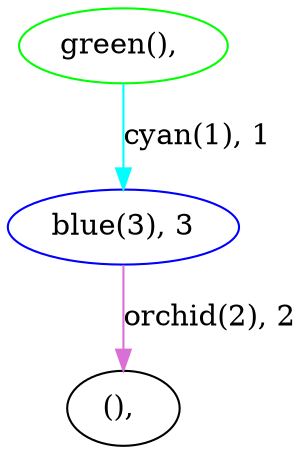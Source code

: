digraph foo {
    n1 [color=blue, b=3, label="blue(3), 3", a=4];
    n2 [label="(), "];
    n3 [color=green, label="green(), ", a=3];
    n1 -> n2 [color=orchid, b=2, label="orchid(2), 2", a=5];
    n3 -> n1 [color=cyan, label="cyan(1), 1", b=1];
}
